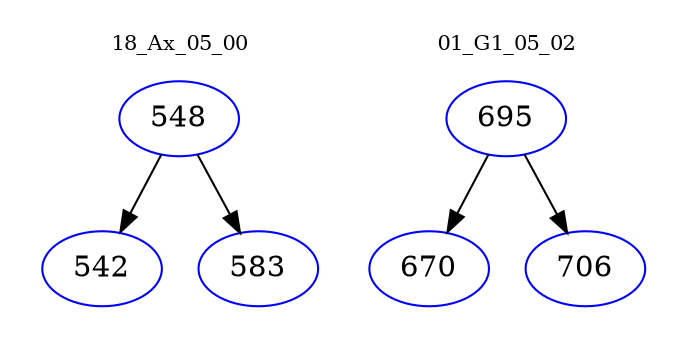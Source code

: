 digraph{
subgraph cluster_0 {
color = white
label = "18_Ax_05_00";
fontsize=10;
T0_548 [label="548", color="blue"]
T0_548 -> T0_542 [color="black"]
T0_542 [label="542", color="blue"]
T0_548 -> T0_583 [color="black"]
T0_583 [label="583", color="blue"]
}
subgraph cluster_1 {
color = white
label = "01_G1_05_02";
fontsize=10;
T1_695 [label="695", color="blue"]
T1_695 -> T1_670 [color="black"]
T1_670 [label="670", color="blue"]
T1_695 -> T1_706 [color="black"]
T1_706 [label="706", color="blue"]
}
}
